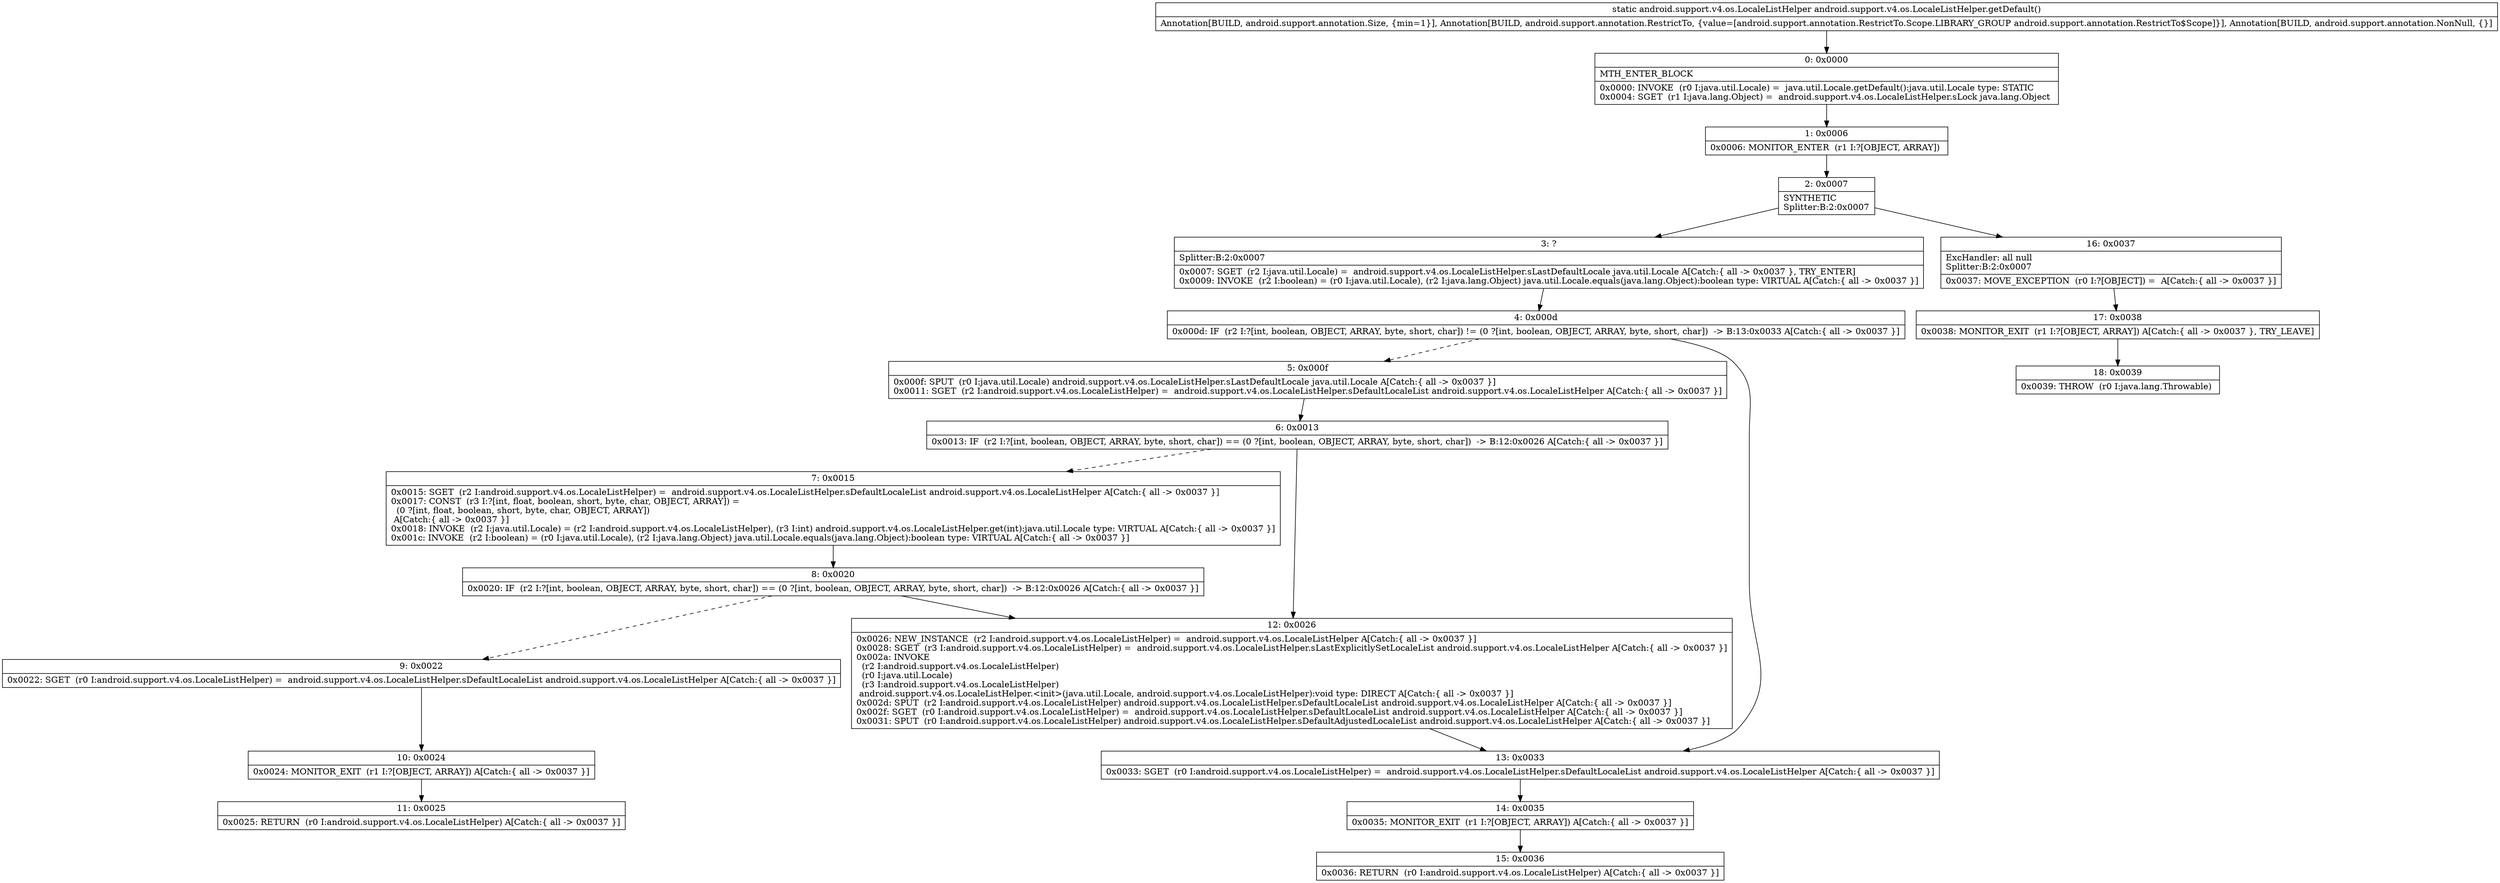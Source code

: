digraph "CFG forandroid.support.v4.os.LocaleListHelper.getDefault()Landroid\/support\/v4\/os\/LocaleListHelper;" {
Node_0 [shape=record,label="{0\:\ 0x0000|MTH_ENTER_BLOCK\l|0x0000: INVOKE  (r0 I:java.util.Locale) =  java.util.Locale.getDefault():java.util.Locale type: STATIC \l0x0004: SGET  (r1 I:java.lang.Object) =  android.support.v4.os.LocaleListHelper.sLock java.lang.Object \l}"];
Node_1 [shape=record,label="{1\:\ 0x0006|0x0006: MONITOR_ENTER  (r1 I:?[OBJECT, ARRAY]) \l}"];
Node_2 [shape=record,label="{2\:\ 0x0007|SYNTHETIC\lSplitter:B:2:0x0007\l}"];
Node_3 [shape=record,label="{3\:\ ?|Splitter:B:2:0x0007\l|0x0007: SGET  (r2 I:java.util.Locale) =  android.support.v4.os.LocaleListHelper.sLastDefaultLocale java.util.Locale A[Catch:\{ all \-\> 0x0037 \}, TRY_ENTER]\l0x0009: INVOKE  (r2 I:boolean) = (r0 I:java.util.Locale), (r2 I:java.lang.Object) java.util.Locale.equals(java.lang.Object):boolean type: VIRTUAL A[Catch:\{ all \-\> 0x0037 \}]\l}"];
Node_4 [shape=record,label="{4\:\ 0x000d|0x000d: IF  (r2 I:?[int, boolean, OBJECT, ARRAY, byte, short, char]) != (0 ?[int, boolean, OBJECT, ARRAY, byte, short, char])  \-\> B:13:0x0033 A[Catch:\{ all \-\> 0x0037 \}]\l}"];
Node_5 [shape=record,label="{5\:\ 0x000f|0x000f: SPUT  (r0 I:java.util.Locale) android.support.v4.os.LocaleListHelper.sLastDefaultLocale java.util.Locale A[Catch:\{ all \-\> 0x0037 \}]\l0x0011: SGET  (r2 I:android.support.v4.os.LocaleListHelper) =  android.support.v4.os.LocaleListHelper.sDefaultLocaleList android.support.v4.os.LocaleListHelper A[Catch:\{ all \-\> 0x0037 \}]\l}"];
Node_6 [shape=record,label="{6\:\ 0x0013|0x0013: IF  (r2 I:?[int, boolean, OBJECT, ARRAY, byte, short, char]) == (0 ?[int, boolean, OBJECT, ARRAY, byte, short, char])  \-\> B:12:0x0026 A[Catch:\{ all \-\> 0x0037 \}]\l}"];
Node_7 [shape=record,label="{7\:\ 0x0015|0x0015: SGET  (r2 I:android.support.v4.os.LocaleListHelper) =  android.support.v4.os.LocaleListHelper.sDefaultLocaleList android.support.v4.os.LocaleListHelper A[Catch:\{ all \-\> 0x0037 \}]\l0x0017: CONST  (r3 I:?[int, float, boolean, short, byte, char, OBJECT, ARRAY]) = \l  (0 ?[int, float, boolean, short, byte, char, OBJECT, ARRAY])\l A[Catch:\{ all \-\> 0x0037 \}]\l0x0018: INVOKE  (r2 I:java.util.Locale) = (r2 I:android.support.v4.os.LocaleListHelper), (r3 I:int) android.support.v4.os.LocaleListHelper.get(int):java.util.Locale type: VIRTUAL A[Catch:\{ all \-\> 0x0037 \}]\l0x001c: INVOKE  (r2 I:boolean) = (r0 I:java.util.Locale), (r2 I:java.lang.Object) java.util.Locale.equals(java.lang.Object):boolean type: VIRTUAL A[Catch:\{ all \-\> 0x0037 \}]\l}"];
Node_8 [shape=record,label="{8\:\ 0x0020|0x0020: IF  (r2 I:?[int, boolean, OBJECT, ARRAY, byte, short, char]) == (0 ?[int, boolean, OBJECT, ARRAY, byte, short, char])  \-\> B:12:0x0026 A[Catch:\{ all \-\> 0x0037 \}]\l}"];
Node_9 [shape=record,label="{9\:\ 0x0022|0x0022: SGET  (r0 I:android.support.v4.os.LocaleListHelper) =  android.support.v4.os.LocaleListHelper.sDefaultLocaleList android.support.v4.os.LocaleListHelper A[Catch:\{ all \-\> 0x0037 \}]\l}"];
Node_10 [shape=record,label="{10\:\ 0x0024|0x0024: MONITOR_EXIT  (r1 I:?[OBJECT, ARRAY]) A[Catch:\{ all \-\> 0x0037 \}]\l}"];
Node_11 [shape=record,label="{11\:\ 0x0025|0x0025: RETURN  (r0 I:android.support.v4.os.LocaleListHelper) A[Catch:\{ all \-\> 0x0037 \}]\l}"];
Node_12 [shape=record,label="{12\:\ 0x0026|0x0026: NEW_INSTANCE  (r2 I:android.support.v4.os.LocaleListHelper) =  android.support.v4.os.LocaleListHelper A[Catch:\{ all \-\> 0x0037 \}]\l0x0028: SGET  (r3 I:android.support.v4.os.LocaleListHelper) =  android.support.v4.os.LocaleListHelper.sLastExplicitlySetLocaleList android.support.v4.os.LocaleListHelper A[Catch:\{ all \-\> 0x0037 \}]\l0x002a: INVOKE  \l  (r2 I:android.support.v4.os.LocaleListHelper)\l  (r0 I:java.util.Locale)\l  (r3 I:android.support.v4.os.LocaleListHelper)\l android.support.v4.os.LocaleListHelper.\<init\>(java.util.Locale, android.support.v4.os.LocaleListHelper):void type: DIRECT A[Catch:\{ all \-\> 0x0037 \}]\l0x002d: SPUT  (r2 I:android.support.v4.os.LocaleListHelper) android.support.v4.os.LocaleListHelper.sDefaultLocaleList android.support.v4.os.LocaleListHelper A[Catch:\{ all \-\> 0x0037 \}]\l0x002f: SGET  (r0 I:android.support.v4.os.LocaleListHelper) =  android.support.v4.os.LocaleListHelper.sDefaultLocaleList android.support.v4.os.LocaleListHelper A[Catch:\{ all \-\> 0x0037 \}]\l0x0031: SPUT  (r0 I:android.support.v4.os.LocaleListHelper) android.support.v4.os.LocaleListHelper.sDefaultAdjustedLocaleList android.support.v4.os.LocaleListHelper A[Catch:\{ all \-\> 0x0037 \}]\l}"];
Node_13 [shape=record,label="{13\:\ 0x0033|0x0033: SGET  (r0 I:android.support.v4.os.LocaleListHelper) =  android.support.v4.os.LocaleListHelper.sDefaultLocaleList android.support.v4.os.LocaleListHelper A[Catch:\{ all \-\> 0x0037 \}]\l}"];
Node_14 [shape=record,label="{14\:\ 0x0035|0x0035: MONITOR_EXIT  (r1 I:?[OBJECT, ARRAY]) A[Catch:\{ all \-\> 0x0037 \}]\l}"];
Node_15 [shape=record,label="{15\:\ 0x0036|0x0036: RETURN  (r0 I:android.support.v4.os.LocaleListHelper) A[Catch:\{ all \-\> 0x0037 \}]\l}"];
Node_16 [shape=record,label="{16\:\ 0x0037|ExcHandler: all null\lSplitter:B:2:0x0007\l|0x0037: MOVE_EXCEPTION  (r0 I:?[OBJECT]) =  A[Catch:\{ all \-\> 0x0037 \}]\l}"];
Node_17 [shape=record,label="{17\:\ 0x0038|0x0038: MONITOR_EXIT  (r1 I:?[OBJECT, ARRAY]) A[Catch:\{ all \-\> 0x0037 \}, TRY_LEAVE]\l}"];
Node_18 [shape=record,label="{18\:\ 0x0039|0x0039: THROW  (r0 I:java.lang.Throwable) \l}"];
MethodNode[shape=record,label="{static android.support.v4.os.LocaleListHelper android.support.v4.os.LocaleListHelper.getDefault()  | Annotation[BUILD, android.support.annotation.Size, \{min=1\}], Annotation[BUILD, android.support.annotation.RestrictTo, \{value=[android.support.annotation.RestrictTo.Scope.LIBRARY_GROUP android.support.annotation.RestrictTo$Scope]\}], Annotation[BUILD, android.support.annotation.NonNull, \{\}]\l}"];
MethodNode -> Node_0;
Node_0 -> Node_1;
Node_1 -> Node_2;
Node_2 -> Node_3;
Node_2 -> Node_16;
Node_3 -> Node_4;
Node_4 -> Node_5[style=dashed];
Node_4 -> Node_13;
Node_5 -> Node_6;
Node_6 -> Node_7[style=dashed];
Node_6 -> Node_12;
Node_7 -> Node_8;
Node_8 -> Node_9[style=dashed];
Node_8 -> Node_12;
Node_9 -> Node_10;
Node_10 -> Node_11;
Node_12 -> Node_13;
Node_13 -> Node_14;
Node_14 -> Node_15;
Node_16 -> Node_17;
Node_17 -> Node_18;
}

